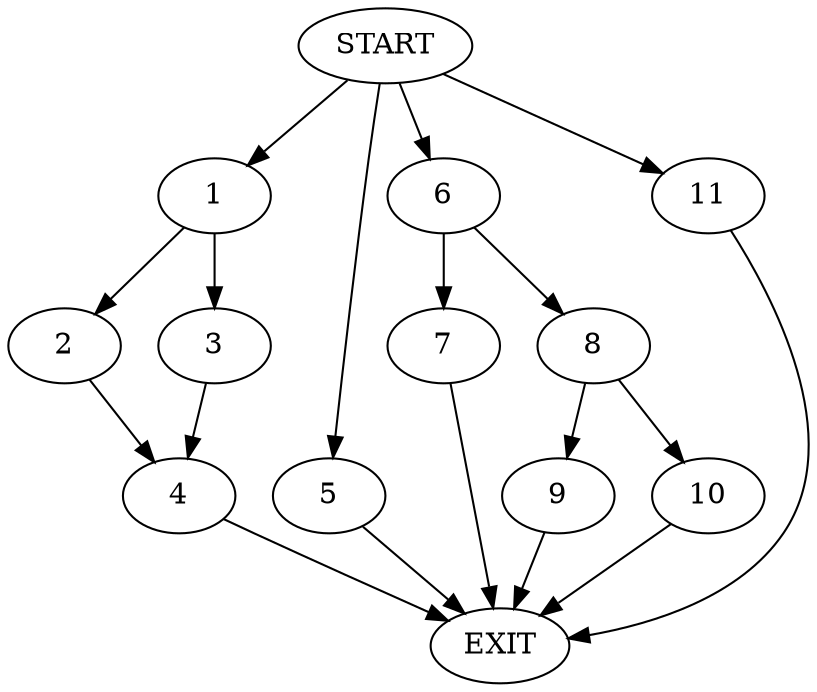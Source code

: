 digraph {
0 [label="START"]
12 [label="EXIT"]
0 -> 1
1 -> 2
1 -> 3
2 -> 4
3 -> 4
4 -> 12
0 -> 5
5 -> 12
0 -> 6
6 -> 7
6 -> 8
7 -> 12
8 -> 9
8 -> 10
10 -> 12
9 -> 12
0 -> 11
11 -> 12
}

